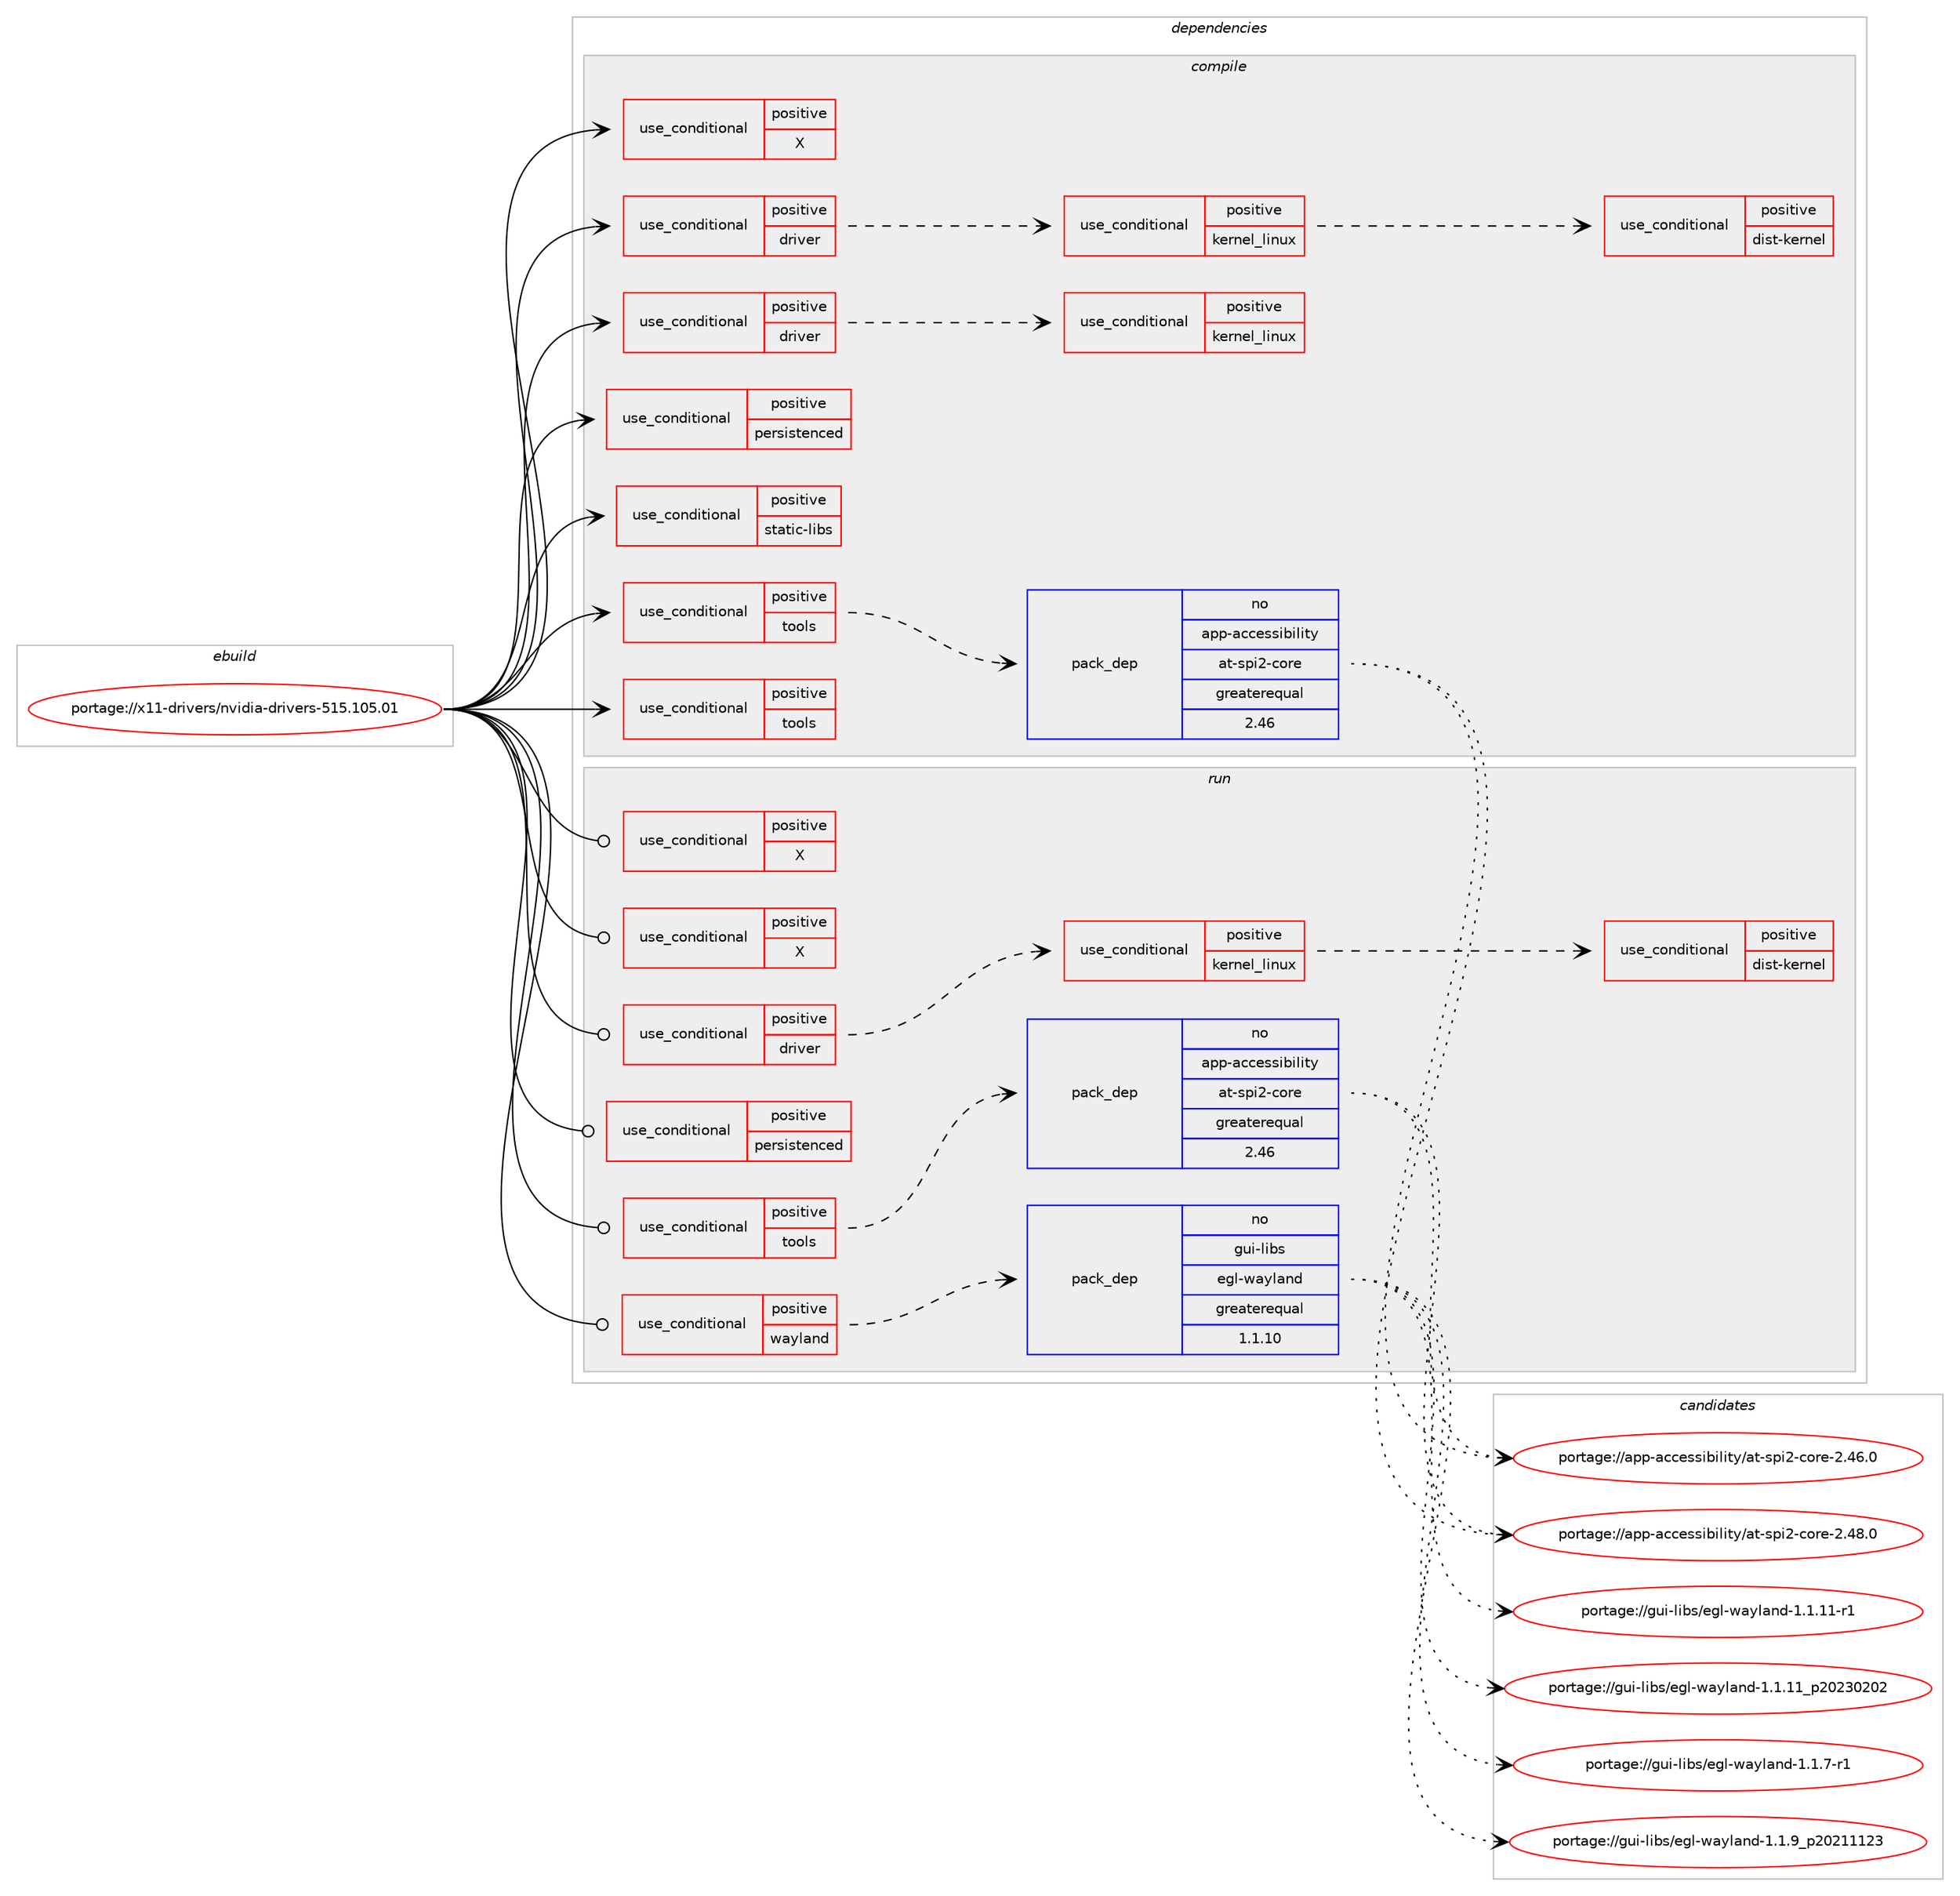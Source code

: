digraph prolog {

# *************
# Graph options
# *************

newrank=true;
concentrate=true;
compound=true;
graph [rankdir=LR,fontname=Helvetica,fontsize=10,ranksep=1.5];#, ranksep=2.5, nodesep=0.2];
edge  [arrowhead=vee];
node  [fontname=Helvetica,fontsize=10];

# **********
# The ebuild
# **********

subgraph cluster_leftcol {
color=gray;
rank=same;
label=<<i>ebuild</i>>;
id [label="portage://x11-drivers/nvidia-drivers-515.105.01", color=red, width=4, href="../x11-drivers/nvidia-drivers-515.105.01.svg"];
}

# ****************
# The dependencies
# ****************

subgraph cluster_midcol {
color=gray;
label=<<i>dependencies</i>>;
subgraph cluster_compile {
fillcolor="#eeeeee";
style=filled;
label=<<i>compile</i>>;
subgraph cond43 {
dependency299 [label=<<TABLE BORDER="0" CELLBORDER="1" CELLSPACING="0" CELLPADDING="4"><TR><TD ROWSPAN="3" CELLPADDING="10">use_conditional</TD></TR><TR><TD>positive</TD></TR><TR><TD>X</TD></TR></TABLE>>, shape=none, color=red];
# *** BEGIN UNKNOWN DEPENDENCY TYPE (TODO) ***
# dependency299 -> package_dependency(portage://x11-drivers/nvidia-drivers-515.105.01,install,no,x11-libs,libpciaccess,none,[,,],[],[])
# *** END UNKNOWN DEPENDENCY TYPE (TODO) ***

}
id:e -> dependency299:w [weight=20,style="solid",arrowhead="vee"];
subgraph cond44 {
dependency300 [label=<<TABLE BORDER="0" CELLBORDER="1" CELLSPACING="0" CELLPADDING="4"><TR><TD ROWSPAN="3" CELLPADDING="10">use_conditional</TD></TR><TR><TD>positive</TD></TR><TR><TD>driver</TD></TR></TABLE>>, shape=none, color=red];
subgraph cond45 {
dependency301 [label=<<TABLE BORDER="0" CELLBORDER="1" CELLSPACING="0" CELLPADDING="4"><TR><TD ROWSPAN="3" CELLPADDING="10">use_conditional</TD></TR><TR><TD>positive</TD></TR><TR><TD>kernel_linux</TD></TR></TABLE>>, shape=none, color=red];
# *** BEGIN UNKNOWN DEPENDENCY TYPE (TODO) ***
# dependency301 -> package_dependency(portage://x11-drivers/nvidia-drivers-515.105.01,install,no,sys-apps,kmod,none,[,,],[],[use(enable(tools),none)])
# *** END UNKNOWN DEPENDENCY TYPE (TODO) ***

subgraph cond46 {
dependency302 [label=<<TABLE BORDER="0" CELLBORDER="1" CELLSPACING="0" CELLPADDING="4"><TR><TD ROWSPAN="3" CELLPADDING="10">use_conditional</TD></TR><TR><TD>positive</TD></TR><TR><TD>dist-kernel</TD></TR></TABLE>>, shape=none, color=red];
# *** BEGIN UNKNOWN DEPENDENCY TYPE (TODO) ***
# dependency302 -> package_dependency(portage://x11-drivers/nvidia-drivers-515.105.01,install,no,virtual,dist-kernel,none,[,,],any_same_slot,[])
# *** END UNKNOWN DEPENDENCY TYPE (TODO) ***

}
dependency301:e -> dependency302:w [weight=20,style="dashed",arrowhead="vee"];
}
dependency300:e -> dependency301:w [weight=20,style="dashed",arrowhead="vee"];
}
id:e -> dependency300:w [weight=20,style="solid",arrowhead="vee"];
subgraph cond47 {
dependency303 [label=<<TABLE BORDER="0" CELLBORDER="1" CELLSPACING="0" CELLPADDING="4"><TR><TD ROWSPAN="3" CELLPADDING="10">use_conditional</TD></TR><TR><TD>positive</TD></TR><TR><TD>driver</TD></TR></TABLE>>, shape=none, color=red];
subgraph cond48 {
dependency304 [label=<<TABLE BORDER="0" CELLBORDER="1" CELLSPACING="0" CELLPADDING="4"><TR><TD ROWSPAN="3" CELLPADDING="10">use_conditional</TD></TR><TR><TD>positive</TD></TR><TR><TD>kernel_linux</TD></TR></TABLE>>, shape=none, color=red];
# *** BEGIN UNKNOWN DEPENDENCY TYPE (TODO) ***
# dependency304 -> package_dependency(portage://x11-drivers/nvidia-drivers-515.105.01,install,no,virtual,linux-sources,none,[,,],[],[])
# *** END UNKNOWN DEPENDENCY TYPE (TODO) ***

# *** BEGIN UNKNOWN DEPENDENCY TYPE (TODO) ***
# dependency304 -> package_dependency(portage://x11-drivers/nvidia-drivers-515.105.01,install,no,virtual,libelf,none,[,,],[],[])
# *** END UNKNOWN DEPENDENCY TYPE (TODO) ***

}
dependency303:e -> dependency304:w [weight=20,style="dashed",arrowhead="vee"];
}
id:e -> dependency303:w [weight=20,style="solid",arrowhead="vee"];
subgraph cond49 {
dependency305 [label=<<TABLE BORDER="0" CELLBORDER="1" CELLSPACING="0" CELLPADDING="4"><TR><TD ROWSPAN="3" CELLPADDING="10">use_conditional</TD></TR><TR><TD>positive</TD></TR><TR><TD>persistenced</TD></TR></TABLE>>, shape=none, color=red];
# *** BEGIN UNKNOWN DEPENDENCY TYPE (TODO) ***
# dependency305 -> package_dependency(portage://x11-drivers/nvidia-drivers-515.105.01,install,no,acct-user,nvpd,none,[,,],[],[])
# *** END UNKNOWN DEPENDENCY TYPE (TODO) ***

# *** BEGIN UNKNOWN DEPENDENCY TYPE (TODO) ***
# dependency305 -> package_dependency(portage://x11-drivers/nvidia-drivers-515.105.01,install,no,net-libs,libtirpc,none,[,,],any_same_slot,[])
# *** END UNKNOWN DEPENDENCY TYPE (TODO) ***

}
id:e -> dependency305:w [weight=20,style="solid",arrowhead="vee"];
subgraph cond50 {
dependency306 [label=<<TABLE BORDER="0" CELLBORDER="1" CELLSPACING="0" CELLPADDING="4"><TR><TD ROWSPAN="3" CELLPADDING="10">use_conditional</TD></TR><TR><TD>positive</TD></TR><TR><TD>static-libs</TD></TR></TABLE>>, shape=none, color=red];
# *** BEGIN UNKNOWN DEPENDENCY TYPE (TODO) ***
# dependency306 -> package_dependency(portage://x11-drivers/nvidia-drivers-515.105.01,install,no,x11-libs,libX11,none,[,,],[],[])
# *** END UNKNOWN DEPENDENCY TYPE (TODO) ***

# *** BEGIN UNKNOWN DEPENDENCY TYPE (TODO) ***
# dependency306 -> package_dependency(portage://x11-drivers/nvidia-drivers-515.105.01,install,no,x11-libs,libXext,none,[,,],[],[])
# *** END UNKNOWN DEPENDENCY TYPE (TODO) ***

}
id:e -> dependency306:w [weight=20,style="solid",arrowhead="vee"];
subgraph cond51 {
dependency307 [label=<<TABLE BORDER="0" CELLBORDER="1" CELLSPACING="0" CELLPADDING="4"><TR><TD ROWSPAN="3" CELLPADDING="10">use_conditional</TD></TR><TR><TD>positive</TD></TR><TR><TD>tools</TD></TR></TABLE>>, shape=none, color=red];
subgraph pack217 {
dependency308 [label=<<TABLE BORDER="0" CELLBORDER="1" CELLSPACING="0" CELLPADDING="4" WIDTH="220"><TR><TD ROWSPAN="6" CELLPADDING="30">pack_dep</TD></TR><TR><TD WIDTH="110">no</TD></TR><TR><TD>app-accessibility</TD></TR><TR><TD>at-spi2-core</TD></TR><TR><TD>greaterequal</TD></TR><TR><TD>2.46</TD></TR></TABLE>>, shape=none, color=blue];
}
dependency307:e -> dependency308:w [weight=20,style="dashed",arrowhead="vee"];
# *** BEGIN UNKNOWN DEPENDENCY TYPE (TODO) ***
# dependency307 -> package_dependency(portage://x11-drivers/nvidia-drivers-515.105.01,install,no,dev-libs,glib,none,[,,],[slot(2)],[])
# *** END UNKNOWN DEPENDENCY TYPE (TODO) ***

# *** BEGIN UNKNOWN DEPENDENCY TYPE (TODO) ***
# dependency307 -> package_dependency(portage://x11-drivers/nvidia-drivers-515.105.01,install,no,dev-libs,jansson,none,[,,],any_same_slot,[])
# *** END UNKNOWN DEPENDENCY TYPE (TODO) ***

# *** BEGIN UNKNOWN DEPENDENCY TYPE (TODO) ***
# dependency307 -> package_dependency(portage://x11-drivers/nvidia-drivers-515.105.01,install,no,media-libs,harfbuzz,none,[,,],any_same_slot,[])
# *** END UNKNOWN DEPENDENCY TYPE (TODO) ***

# *** BEGIN UNKNOWN DEPENDENCY TYPE (TODO) ***
# dependency307 -> package_dependency(portage://x11-drivers/nvidia-drivers-515.105.01,install,no,x11-libs,cairo,none,[,,],[],[])
# *** END UNKNOWN DEPENDENCY TYPE (TODO) ***

# *** BEGIN UNKNOWN DEPENDENCY TYPE (TODO) ***
# dependency307 -> package_dependency(portage://x11-drivers/nvidia-drivers-515.105.01,install,no,x11-libs,gdk-pixbuf,none,[,,],[slot(2)],[])
# *** END UNKNOWN DEPENDENCY TYPE (TODO) ***

# *** BEGIN UNKNOWN DEPENDENCY TYPE (TODO) ***
# dependency307 -> package_dependency(portage://x11-drivers/nvidia-drivers-515.105.01,install,no,x11-libs,gtk+,none,[,,],[slot(3)],[use(enable(X),none)])
# *** END UNKNOWN DEPENDENCY TYPE (TODO) ***

# *** BEGIN UNKNOWN DEPENDENCY TYPE (TODO) ***
# dependency307 -> package_dependency(portage://x11-drivers/nvidia-drivers-515.105.01,install,no,x11-libs,libX11,none,[,,],[],[])
# *** END UNKNOWN DEPENDENCY TYPE (TODO) ***

# *** BEGIN UNKNOWN DEPENDENCY TYPE (TODO) ***
# dependency307 -> package_dependency(portage://x11-drivers/nvidia-drivers-515.105.01,install,no,x11-libs,libXext,none,[,,],[],[])
# *** END UNKNOWN DEPENDENCY TYPE (TODO) ***

# *** BEGIN UNKNOWN DEPENDENCY TYPE (TODO) ***
# dependency307 -> package_dependency(portage://x11-drivers/nvidia-drivers-515.105.01,install,no,x11-libs,libXxf86vm,none,[,,],[],[])
# *** END UNKNOWN DEPENDENCY TYPE (TODO) ***

# *** BEGIN UNKNOWN DEPENDENCY TYPE (TODO) ***
# dependency307 -> package_dependency(portage://x11-drivers/nvidia-drivers-515.105.01,install,no,x11-libs,pango,none,[,,],[],[])
# *** END UNKNOWN DEPENDENCY TYPE (TODO) ***

}
id:e -> dependency307:w [weight=20,style="solid",arrowhead="vee"];
subgraph cond52 {
dependency309 [label=<<TABLE BORDER="0" CELLBORDER="1" CELLSPACING="0" CELLPADDING="4"><TR><TD ROWSPAN="3" CELLPADDING="10">use_conditional</TD></TR><TR><TD>positive</TD></TR><TR><TD>tools</TD></TR></TABLE>>, shape=none, color=red];
# *** BEGIN UNKNOWN DEPENDENCY TYPE (TODO) ***
# dependency309 -> package_dependency(portage://x11-drivers/nvidia-drivers-515.105.01,install,no,media-libs,libglvnd,none,[,,],[],[])
# *** END UNKNOWN DEPENDENCY TYPE (TODO) ***

# *** BEGIN UNKNOWN DEPENDENCY TYPE (TODO) ***
# dependency309 -> package_dependency(portage://x11-drivers/nvidia-drivers-515.105.01,install,no,sys-apps,dbus,none,[,,],[],[])
# *** END UNKNOWN DEPENDENCY TYPE (TODO) ***

# *** BEGIN UNKNOWN DEPENDENCY TYPE (TODO) ***
# dependency309 -> package_dependency(portage://x11-drivers/nvidia-drivers-515.105.01,install,no,x11-base,xorg-proto,none,[,,],[],[])
# *** END UNKNOWN DEPENDENCY TYPE (TODO) ***

# *** BEGIN UNKNOWN DEPENDENCY TYPE (TODO) ***
# dependency309 -> package_dependency(portage://x11-drivers/nvidia-drivers-515.105.01,install,no,x11-libs,libXrandr,none,[,,],[],[])
# *** END UNKNOWN DEPENDENCY TYPE (TODO) ***

# *** BEGIN UNKNOWN DEPENDENCY TYPE (TODO) ***
# dependency309 -> package_dependency(portage://x11-drivers/nvidia-drivers-515.105.01,install,no,x11-libs,libXv,none,[,,],[],[])
# *** END UNKNOWN DEPENDENCY TYPE (TODO) ***

# *** BEGIN UNKNOWN DEPENDENCY TYPE (TODO) ***
# dependency309 -> package_dependency(portage://x11-drivers/nvidia-drivers-515.105.01,install,no,x11-libs,libvdpau,none,[,,],[],[])
# *** END UNKNOWN DEPENDENCY TYPE (TODO) ***

}
id:e -> dependency309:w [weight=20,style="solid",arrowhead="vee"];
# *** BEGIN UNKNOWN DEPENDENCY TYPE (TODO) ***
# id -> package_dependency(portage://x11-drivers/nvidia-drivers-515.105.01,install,no,acct-group,video,none,[,,],[],[])
# *** END UNKNOWN DEPENDENCY TYPE (TODO) ***

# *** BEGIN UNKNOWN DEPENDENCY TYPE (TODO) ***
# id -> package_dependency(portage://x11-drivers/nvidia-drivers-515.105.01,install,no,sys-libs,glibc,none,[,,],[],[])
# *** END UNKNOWN DEPENDENCY TYPE (TODO) ***

}
subgraph cluster_compileandrun {
fillcolor="#eeeeee";
style=filled;
label=<<i>compile and run</i>>;
}
subgraph cluster_run {
fillcolor="#eeeeee";
style=filled;
label=<<i>run</i>>;
subgraph cond53 {
dependency310 [label=<<TABLE BORDER="0" CELLBORDER="1" CELLSPACING="0" CELLPADDING="4"><TR><TD ROWSPAN="3" CELLPADDING="10">use_conditional</TD></TR><TR><TD>positive</TD></TR><TR><TD>X</TD></TR></TABLE>>, shape=none, color=red];
# *** BEGIN UNKNOWN DEPENDENCY TYPE (TODO) ***
# dependency310 -> package_dependency(portage://x11-drivers/nvidia-drivers-515.105.01,run,no,media-libs,libglvnd,none,[,,],[],[use(enable(X),none),use(optenable(abi_x86_32),negative)])
# *** END UNKNOWN DEPENDENCY TYPE (TODO) ***

# *** BEGIN UNKNOWN DEPENDENCY TYPE (TODO) ***
# dependency310 -> package_dependency(portage://x11-drivers/nvidia-drivers-515.105.01,run,no,x11-libs,libX11,none,[,,],[],[use(optenable(abi_x86_32),negative)])
# *** END UNKNOWN DEPENDENCY TYPE (TODO) ***

# *** BEGIN UNKNOWN DEPENDENCY TYPE (TODO) ***
# dependency310 -> package_dependency(portage://x11-drivers/nvidia-drivers-515.105.01,run,no,x11-libs,libXext,none,[,,],[],[use(optenable(abi_x86_32),negative)])
# *** END UNKNOWN DEPENDENCY TYPE (TODO) ***

}
id:e -> dependency310:w [weight=20,style="solid",arrowhead="odot"];
subgraph cond54 {
dependency311 [label=<<TABLE BORDER="0" CELLBORDER="1" CELLSPACING="0" CELLPADDING="4"><TR><TD ROWSPAN="3" CELLPADDING="10">use_conditional</TD></TR><TR><TD>positive</TD></TR><TR><TD>X</TD></TR></TABLE>>, shape=none, color=red];
# *** BEGIN UNKNOWN DEPENDENCY TYPE (TODO) ***
# dependency311 -> package_dependency(portage://x11-drivers/nvidia-drivers-515.105.01,run,no,x11-libs,libpciaccess,none,[,,],[],[])
# *** END UNKNOWN DEPENDENCY TYPE (TODO) ***

}
id:e -> dependency311:w [weight=20,style="solid",arrowhead="odot"];
subgraph cond55 {
dependency312 [label=<<TABLE BORDER="0" CELLBORDER="1" CELLSPACING="0" CELLPADDING="4"><TR><TD ROWSPAN="3" CELLPADDING="10">use_conditional</TD></TR><TR><TD>positive</TD></TR><TR><TD>driver</TD></TR></TABLE>>, shape=none, color=red];
subgraph cond56 {
dependency313 [label=<<TABLE BORDER="0" CELLBORDER="1" CELLSPACING="0" CELLPADDING="4"><TR><TD ROWSPAN="3" CELLPADDING="10">use_conditional</TD></TR><TR><TD>positive</TD></TR><TR><TD>kernel_linux</TD></TR></TABLE>>, shape=none, color=red];
# *** BEGIN UNKNOWN DEPENDENCY TYPE (TODO) ***
# dependency313 -> package_dependency(portage://x11-drivers/nvidia-drivers-515.105.01,run,no,sys-apps,kmod,none,[,,],[],[use(enable(tools),none)])
# *** END UNKNOWN DEPENDENCY TYPE (TODO) ***

subgraph cond57 {
dependency314 [label=<<TABLE BORDER="0" CELLBORDER="1" CELLSPACING="0" CELLPADDING="4"><TR><TD ROWSPAN="3" CELLPADDING="10">use_conditional</TD></TR><TR><TD>positive</TD></TR><TR><TD>dist-kernel</TD></TR></TABLE>>, shape=none, color=red];
# *** BEGIN UNKNOWN DEPENDENCY TYPE (TODO) ***
# dependency314 -> package_dependency(portage://x11-drivers/nvidia-drivers-515.105.01,run,no,virtual,dist-kernel,none,[,,],any_same_slot,[])
# *** END UNKNOWN DEPENDENCY TYPE (TODO) ***

}
dependency313:e -> dependency314:w [weight=20,style="dashed",arrowhead="vee"];
}
dependency312:e -> dependency313:w [weight=20,style="dashed",arrowhead="vee"];
}
id:e -> dependency312:w [weight=20,style="solid",arrowhead="odot"];
subgraph cond58 {
dependency315 [label=<<TABLE BORDER="0" CELLBORDER="1" CELLSPACING="0" CELLPADDING="4"><TR><TD ROWSPAN="3" CELLPADDING="10">use_conditional</TD></TR><TR><TD>positive</TD></TR><TR><TD>persistenced</TD></TR></TABLE>>, shape=none, color=red];
# *** BEGIN UNKNOWN DEPENDENCY TYPE (TODO) ***
# dependency315 -> package_dependency(portage://x11-drivers/nvidia-drivers-515.105.01,run,no,acct-user,nvpd,none,[,,],[],[])
# *** END UNKNOWN DEPENDENCY TYPE (TODO) ***

# *** BEGIN UNKNOWN DEPENDENCY TYPE (TODO) ***
# dependency315 -> package_dependency(portage://x11-drivers/nvidia-drivers-515.105.01,run,no,net-libs,libtirpc,none,[,,],any_same_slot,[])
# *** END UNKNOWN DEPENDENCY TYPE (TODO) ***

}
id:e -> dependency315:w [weight=20,style="solid",arrowhead="odot"];
subgraph cond59 {
dependency316 [label=<<TABLE BORDER="0" CELLBORDER="1" CELLSPACING="0" CELLPADDING="4"><TR><TD ROWSPAN="3" CELLPADDING="10">use_conditional</TD></TR><TR><TD>positive</TD></TR><TR><TD>tools</TD></TR></TABLE>>, shape=none, color=red];
subgraph pack218 {
dependency317 [label=<<TABLE BORDER="0" CELLBORDER="1" CELLSPACING="0" CELLPADDING="4" WIDTH="220"><TR><TD ROWSPAN="6" CELLPADDING="30">pack_dep</TD></TR><TR><TD WIDTH="110">no</TD></TR><TR><TD>app-accessibility</TD></TR><TR><TD>at-spi2-core</TD></TR><TR><TD>greaterequal</TD></TR><TR><TD>2.46</TD></TR></TABLE>>, shape=none, color=blue];
}
dependency316:e -> dependency317:w [weight=20,style="dashed",arrowhead="vee"];
# *** BEGIN UNKNOWN DEPENDENCY TYPE (TODO) ***
# dependency316 -> package_dependency(portage://x11-drivers/nvidia-drivers-515.105.01,run,no,dev-libs,glib,none,[,,],[slot(2)],[])
# *** END UNKNOWN DEPENDENCY TYPE (TODO) ***

# *** BEGIN UNKNOWN DEPENDENCY TYPE (TODO) ***
# dependency316 -> package_dependency(portage://x11-drivers/nvidia-drivers-515.105.01,run,no,dev-libs,jansson,none,[,,],any_same_slot,[])
# *** END UNKNOWN DEPENDENCY TYPE (TODO) ***

# *** BEGIN UNKNOWN DEPENDENCY TYPE (TODO) ***
# dependency316 -> package_dependency(portage://x11-drivers/nvidia-drivers-515.105.01,run,no,media-libs,harfbuzz,none,[,,],any_same_slot,[])
# *** END UNKNOWN DEPENDENCY TYPE (TODO) ***

# *** BEGIN UNKNOWN DEPENDENCY TYPE (TODO) ***
# dependency316 -> package_dependency(portage://x11-drivers/nvidia-drivers-515.105.01,run,no,x11-libs,cairo,none,[,,],[],[])
# *** END UNKNOWN DEPENDENCY TYPE (TODO) ***

# *** BEGIN UNKNOWN DEPENDENCY TYPE (TODO) ***
# dependency316 -> package_dependency(portage://x11-drivers/nvidia-drivers-515.105.01,run,no,x11-libs,gdk-pixbuf,none,[,,],[slot(2)],[])
# *** END UNKNOWN DEPENDENCY TYPE (TODO) ***

# *** BEGIN UNKNOWN DEPENDENCY TYPE (TODO) ***
# dependency316 -> package_dependency(portage://x11-drivers/nvidia-drivers-515.105.01,run,no,x11-libs,gtk+,none,[,,],[slot(3)],[use(enable(X),none)])
# *** END UNKNOWN DEPENDENCY TYPE (TODO) ***

# *** BEGIN UNKNOWN DEPENDENCY TYPE (TODO) ***
# dependency316 -> package_dependency(portage://x11-drivers/nvidia-drivers-515.105.01,run,no,x11-libs,libX11,none,[,,],[],[])
# *** END UNKNOWN DEPENDENCY TYPE (TODO) ***

# *** BEGIN UNKNOWN DEPENDENCY TYPE (TODO) ***
# dependency316 -> package_dependency(portage://x11-drivers/nvidia-drivers-515.105.01,run,no,x11-libs,libXext,none,[,,],[],[])
# *** END UNKNOWN DEPENDENCY TYPE (TODO) ***

# *** BEGIN UNKNOWN DEPENDENCY TYPE (TODO) ***
# dependency316 -> package_dependency(portage://x11-drivers/nvidia-drivers-515.105.01,run,no,x11-libs,libXxf86vm,none,[,,],[],[])
# *** END UNKNOWN DEPENDENCY TYPE (TODO) ***

# *** BEGIN UNKNOWN DEPENDENCY TYPE (TODO) ***
# dependency316 -> package_dependency(portage://x11-drivers/nvidia-drivers-515.105.01,run,no,x11-libs,pango,none,[,,],[],[])
# *** END UNKNOWN DEPENDENCY TYPE (TODO) ***

}
id:e -> dependency316:w [weight=20,style="solid",arrowhead="odot"];
subgraph cond60 {
dependency318 [label=<<TABLE BORDER="0" CELLBORDER="1" CELLSPACING="0" CELLPADDING="4"><TR><TD ROWSPAN="3" CELLPADDING="10">use_conditional</TD></TR><TR><TD>positive</TD></TR><TR><TD>wayland</TD></TR></TABLE>>, shape=none, color=red];
# *** BEGIN UNKNOWN DEPENDENCY TYPE (TODO) ***
# dependency318 -> package_dependency(portage://x11-drivers/nvidia-drivers-515.105.01,run,no,gui-libs,egl-gbm,none,[,,],[],[])
# *** END UNKNOWN DEPENDENCY TYPE (TODO) ***

subgraph pack219 {
dependency319 [label=<<TABLE BORDER="0" CELLBORDER="1" CELLSPACING="0" CELLPADDING="4" WIDTH="220"><TR><TD ROWSPAN="6" CELLPADDING="30">pack_dep</TD></TR><TR><TD WIDTH="110">no</TD></TR><TR><TD>gui-libs</TD></TR><TR><TD>egl-wayland</TD></TR><TR><TD>greaterequal</TD></TR><TR><TD>1.1.10</TD></TR></TABLE>>, shape=none, color=blue];
}
dependency318:e -> dependency319:w [weight=20,style="dashed",arrowhead="vee"];
# *** BEGIN UNKNOWN DEPENDENCY TYPE (TODO) ***
# dependency318 -> package_dependency(portage://x11-drivers/nvidia-drivers-515.105.01,run,no,media-libs,libglvnd,none,[,,],[],[])
# *** END UNKNOWN DEPENDENCY TYPE (TODO) ***

}
id:e -> dependency318:w [weight=20,style="solid",arrowhead="odot"];
# *** BEGIN UNKNOWN DEPENDENCY TYPE (TODO) ***
# id -> package_dependency(portage://x11-drivers/nvidia-drivers-515.105.01,run,no,acct-group,video,none,[,,],[],[])
# *** END UNKNOWN DEPENDENCY TYPE (TODO) ***

# *** BEGIN UNKNOWN DEPENDENCY TYPE (TODO) ***
# id -> package_dependency(portage://x11-drivers/nvidia-drivers-515.105.01,run,no,sys-libs,glibc,none,[,,],[],[])
# *** END UNKNOWN DEPENDENCY TYPE (TODO) ***

}
}

# **************
# The candidates
# **************

subgraph cluster_choices {
rank=same;
color=gray;
label=<<i>candidates</i>>;

subgraph choice217 {
color=black;
nodesep=1;
choice97112112459799991011151151059810510810511612147971164511511210550459911111410145504652544648 [label="portage://app-accessibility/at-spi2-core-2.46.0", color=red, width=4,href="../app-accessibility/at-spi2-core-2.46.0.svg"];
choice97112112459799991011151151059810510810511612147971164511511210550459911111410145504652564648 [label="portage://app-accessibility/at-spi2-core-2.48.0", color=red, width=4,href="../app-accessibility/at-spi2-core-2.48.0.svg"];
dependency308:e -> choice97112112459799991011151151059810510810511612147971164511511210550459911111410145504652544648:w [style=dotted,weight="100"];
dependency308:e -> choice97112112459799991011151151059810510810511612147971164511511210550459911111410145504652564648:w [style=dotted,weight="100"];
}
subgraph choice218 {
color=black;
nodesep=1;
choice97112112459799991011151151059810510810511612147971164511511210550459911111410145504652544648 [label="portage://app-accessibility/at-spi2-core-2.46.0", color=red, width=4,href="../app-accessibility/at-spi2-core-2.46.0.svg"];
choice97112112459799991011151151059810510810511612147971164511511210550459911111410145504652564648 [label="portage://app-accessibility/at-spi2-core-2.48.0", color=red, width=4,href="../app-accessibility/at-spi2-core-2.48.0.svg"];
dependency317:e -> choice97112112459799991011151151059810510810511612147971164511511210550459911111410145504652544648:w [style=dotted,weight="100"];
dependency317:e -> choice97112112459799991011151151059810510810511612147971164511511210550459911111410145504652564648:w [style=dotted,weight="100"];
}
subgraph choice219 {
color=black;
nodesep=1;
choice103117105451081059811547101103108451199712110897110100454946494649494511449 [label="portage://gui-libs/egl-wayland-1.1.11-r1", color=red, width=4,href="../gui-libs/egl-wayland-1.1.11-r1.svg"];
choice10311710545108105981154710110310845119971211089711010045494649464949951125048505148504850 [label="portage://gui-libs/egl-wayland-1.1.11_p20230202", color=red, width=4,href="../gui-libs/egl-wayland-1.1.11_p20230202.svg"];
choice1031171054510810598115471011031084511997121108971101004549464946554511449 [label="portage://gui-libs/egl-wayland-1.1.7-r1", color=red, width=4,href="../gui-libs/egl-wayland-1.1.7-r1.svg"];
choice103117105451081059811547101103108451199712110897110100454946494657951125048504949495051 [label="portage://gui-libs/egl-wayland-1.1.9_p20211123", color=red, width=4,href="../gui-libs/egl-wayland-1.1.9_p20211123.svg"];
dependency319:e -> choice103117105451081059811547101103108451199712110897110100454946494649494511449:w [style=dotted,weight="100"];
dependency319:e -> choice10311710545108105981154710110310845119971211089711010045494649464949951125048505148504850:w [style=dotted,weight="100"];
dependency319:e -> choice1031171054510810598115471011031084511997121108971101004549464946554511449:w [style=dotted,weight="100"];
dependency319:e -> choice103117105451081059811547101103108451199712110897110100454946494657951125048504949495051:w [style=dotted,weight="100"];
}
}

}
